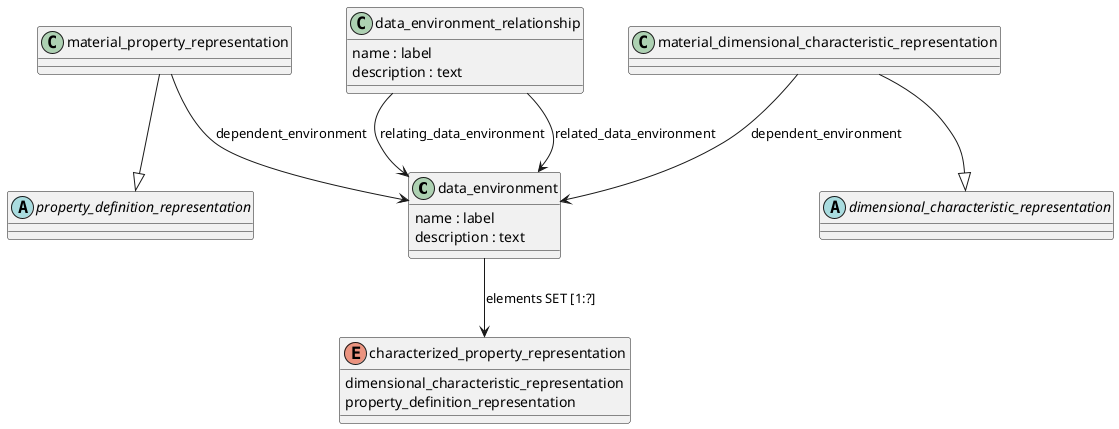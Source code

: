@startuml

class data_environment {
  name : label
  description : text
}

class data_environment_relationship {
  name : label
  description : text
  
}

abstract class property_definition_representation {
}

class material_property_representation {
 
}

abstract class dimensional_characteristic_representation {
}

class material_dimensional_characteristic_representation {
  
}

enum characterized_property_representation {
	dimensional_characteristic_representation
	property_definition_representation
}

' Связи между классами

data_environment_relationship --> data_environment : relating_data_environment
data_environment_relationship --> data_environment : related_data_environment

material_property_representation --|> property_definition_representation
material_property_representation --> data_environment : dependent_environment

material_dimensional_characteristic_representation --|> dimensional_characteristic_representation
material_dimensional_characteristic_representation --> data_environment : dependent_environment

data_environment --> characterized_property_representation : elements SET [1:?]

@enduml